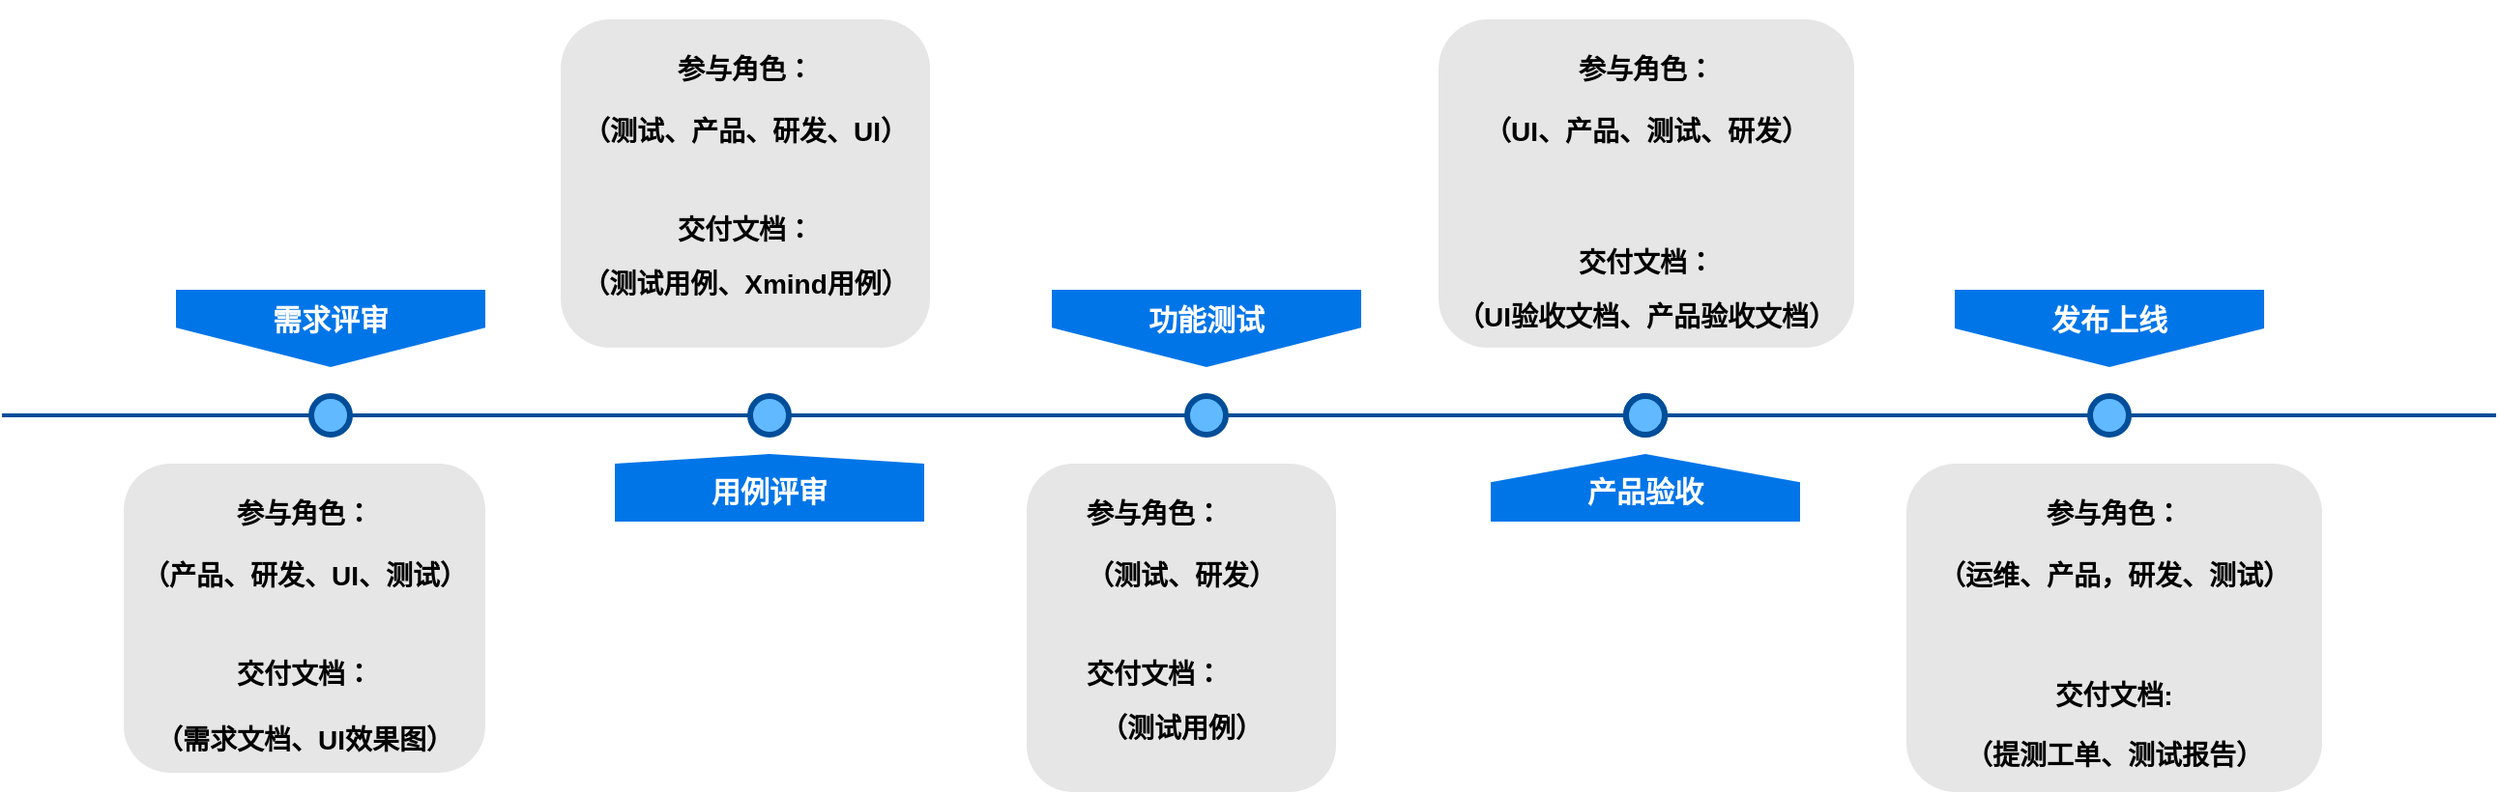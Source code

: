 <mxfile version="15.1.0" type="github"><diagram name="Page-1" id="82e54ff1-d628-8f03-85c4-9753963a91cd"><mxGraphModel dx="1278" dy="613" grid="1" gridSize="10" guides="1" tooltips="1" connect="1" arrows="1" fold="1" page="1" pageScale="1" pageWidth="1100" pageHeight="850" background="none" math="0" shadow="0"><root><mxCell id="0"/><mxCell id="1" parent="0"/><mxCell id="4ec97bd9e5d20128-1" value="" style="line;strokeWidth=2;html=1;fillColor=none;fontSize=28;fontColor=#004D99;strokeColor=#004D99;" parent="1" vertex="1"><mxGeometry x="30" y="400" width="1290" height="10" as="geometry"/></mxCell><mxCell id="4ec97bd9e5d20128-5" value="&lt;b&gt;需求评审&lt;/b&gt;" style="shape=offPageConnector;whiteSpace=wrap;html=1;fillColor=#0075E8;fontSize=15;fontColor=#FFFFFF;size=0.509;verticalAlign=top;strokeColor=none;" parent="1" vertex="1"><mxGeometry x="120" y="340" width="160" height="40" as="geometry"/></mxCell><mxCell id="4ec97bd9e5d20128-6" value="&lt;b&gt;功能测试&lt;/b&gt;" style="shape=offPageConnector;whiteSpace=wrap;html=1;fillColor=#0075E8;fontSize=15;fontColor=#FFFFFF;size=0.509;verticalAlign=top;strokeColor=none;" parent="1" vertex="1"><mxGeometry x="573" y="340" width="160" height="40" as="geometry"/></mxCell><mxCell id="4ec97bd9e5d20128-7" value="&lt;b&gt;用例评审&lt;/b&gt;" style="shape=offPageConnector;whiteSpace=wrap;html=1;fillColor=#0075E8;fontSize=15;fontColor=#FFFFFF;size=0.143;flipV=1;verticalAlign=bottom;strokeColor=none;spacingBottom=4;" parent="1" vertex="1"><mxGeometry x="347" y="425" width="160" height="35" as="geometry"/></mxCell><mxCell id="4ec97bd9e5d20128-8" value="&lt;b&gt;产品验收&lt;/b&gt;" style="shape=offPageConnector;whiteSpace=wrap;html=1;fillColor=#0075E8;fontSize=15;fontColor=#FFFFFF;size=0.418;flipV=1;verticalAlign=bottom;strokeColor=none;spacingBottom=4;" parent="1" vertex="1"><mxGeometry x="800" y="425" width="160" height="35" as="geometry"/></mxCell><mxCell id="4ec97bd9e5d20128-9" value="" style="ellipse;whiteSpace=wrap;html=1;fillColor=#61BAFF;fontSize=28;fontColor=#004D99;strokeWidth=3;strokeColor=#004D99;" parent="1" vertex="1"><mxGeometry x="190" y="395" width="20" height="20" as="geometry"/></mxCell><mxCell id="4ec97bd9e5d20128-10" value="" style="ellipse;whiteSpace=wrap;html=1;fillColor=#61BAFF;fontSize=28;fontColor=#004D99;strokeWidth=3;strokeColor=#004D99;" parent="1" vertex="1"><mxGeometry x="417" y="395" width="20" height="20" as="geometry"/></mxCell><mxCell id="4ec97bd9e5d20128-11" value="" style="ellipse;whiteSpace=wrap;html=1;fillColor=#61BAFF;fontSize=28;fontColor=#004D99;strokeWidth=3;strokeColor=#004D99;" parent="1" vertex="1"><mxGeometry x="643" y="395" width="20" height="20" as="geometry"/></mxCell><mxCell id="4ec97bd9e5d20128-14" value="&lt;h1&gt;&lt;div&gt;&lt;font style=&quot;font-size: 14px&quot;&gt;参与角色：&lt;/font&gt;&lt;/div&gt;&lt;font style=&quot;font-size: 14px&quot;&gt;（产品、研发、UI、测试）&lt;br&gt;&lt;br&gt;&lt;div&gt;&lt;div&gt;交付文档：&lt;/div&gt;&lt;br&gt;（需求文档、UI效果图）&lt;/div&gt;&lt;/font&gt;&lt;/h1&gt;" style="text;html=1;spacing=5;spacingTop=-20;whiteSpace=wrap;overflow=hidden;strokeColor=none;strokeWidth=3;fillColor=#E6E6E6;fontSize=13;fontColor=#000000;align=center;rounded=1;" parent="1" vertex="1"><mxGeometry x="93" y="430" width="187" height="160" as="geometry"/></mxCell><mxCell id="4ec97bd9e5d20128-16" value="&lt;h1&gt;&lt;div&gt;&lt;span style=&quot;font-size: 14px&quot;&gt;参与角色：&lt;/span&gt;&lt;/div&gt;&lt;font style=&quot;font-size: 14px&quot;&gt;（测试、产品、研发、UI）&lt;br&gt;&lt;br&gt;&lt;div&gt;&lt;span&gt;交付文档：&lt;/span&gt;&lt;/div&gt;（测试用例、Xmind用例）&lt;/font&gt;&lt;/h1&gt;" style="text;html=1;spacing=5;spacingTop=-20;whiteSpace=wrap;overflow=hidden;strokeColor=none;strokeWidth=3;fillColor=#E6E6E6;fontSize=13;fontColor=#000000;align=center;rounded=1;" parent="1" vertex="1"><mxGeometry x="319" y="200" width="191" height="170" as="geometry"/></mxCell><mxCell id="4ec97bd9e5d20128-17" value="&lt;h1&gt;&lt;div style=&quot;text-align: left&quot;&gt;&lt;span style=&quot;font-size: 14px&quot;&gt;参与角色：&lt;/span&gt;&lt;/div&gt;&lt;span style=&quot;font-size: 14px&quot;&gt;（测试、研发）&lt;br&gt;&lt;br&gt;&lt;div style=&quot;text-align: left&quot;&gt;&lt;span&gt;交付文档：&lt;/span&gt;&lt;/div&gt;（测试用例）&lt;/span&gt;&lt;/h1&gt;" style="text;html=1;spacing=5;spacingTop=-20;whiteSpace=wrap;overflow=hidden;strokeColor=none;strokeWidth=3;fillColor=#E6E6E6;fontSize=13;fontColor=#000000;align=center;rounded=1;" parent="1" vertex="1"><mxGeometry x="560" y="430" width="160" height="170" as="geometry"/></mxCell><mxCell id="4ec97bd9e5d20128-18" value="&lt;h1&gt;&lt;div&gt;&lt;span style=&quot;font-size: 14px&quot;&gt;参与角色：&lt;/span&gt;&lt;/div&gt;&lt;span style=&quot;font-size: 14px&quot;&gt;（UI、产品、测试、研发）&lt;/span&gt;&lt;/h1&gt;&lt;h1&gt;&lt;span style=&quot;font-size: 14px&quot;&gt;&lt;br&gt;&lt;div&gt;&lt;span&gt;交付文档：&lt;/span&gt;&lt;/div&gt;（UI验收文档、产品验收文档）&lt;/span&gt;&lt;/h1&gt;" style="text;html=1;spacing=5;spacingTop=-20;whiteSpace=wrap;overflow=hidden;strokeColor=none;strokeWidth=3;fillColor=#E6E6E6;fontSize=13;fontColor=#000000;align=center;rounded=1;" parent="1" vertex="1"><mxGeometry x="773" y="200" width="215" height="170" as="geometry"/></mxCell><mxCell id="4ec97bd9e5d20128-13" value="" style="ellipse;whiteSpace=wrap;html=1;fillColor=#61BAFF;fontSize=28;fontColor=#004D99;strokeWidth=3;strokeColor=#004D99;" parent="1" vertex="1"><mxGeometry x="870" y="395" width="20" height="20" as="geometry"/></mxCell><mxCell id="p6MtugUMs4PUMte8aq2O-22" value="" style="ellipse;whiteSpace=wrap;html=1;fillColor=#61BAFF;fontSize=28;fontColor=#004D99;strokeWidth=3;strokeColor=#004D99;" vertex="1" parent="1"><mxGeometry x="870" y="395" width="20" height="20" as="geometry"/></mxCell><mxCell id="p6MtugUMs4PUMte8aq2O-23" value="" style="ellipse;whiteSpace=wrap;html=1;fillColor=#61BAFF;fontSize=28;fontColor=#004D99;strokeWidth=3;strokeColor=#004D99;" vertex="1" parent="1"><mxGeometry x="1110" y="395" width="20" height="20" as="geometry"/></mxCell><mxCell id="p6MtugUMs4PUMte8aq2O-25" value="&lt;b&gt;发布上线&lt;/b&gt;" style="shape=offPageConnector;whiteSpace=wrap;html=1;fillColor=#0075E8;fontSize=15;fontColor=#FFFFFF;size=0.5;verticalAlign=top;strokeColor=none;" vertex="1" parent="1"><mxGeometry x="1040" y="340" width="160" height="40" as="geometry"/></mxCell><mxCell id="p6MtugUMs4PUMte8aq2O-26" value="&lt;h1&gt;&lt;font&gt;&lt;font style=&quot;font-size: 14px&quot;&gt;参与角色：&lt;br&gt;（运维、产品，研发、测试）&lt;br&gt;&lt;font&gt;&lt;br&gt;&lt;font&gt;交付文档:&lt;br&gt;&lt;/font&gt;&lt;/font&gt;&lt;span&gt;（提测工单、测试报告）&lt;/span&gt;&lt;/font&gt;&lt;br&gt;&lt;/font&gt;&lt;/h1&gt;" style="text;html=1;spacing=5;spacingTop=-20;whiteSpace=wrap;overflow=hidden;strokeColor=none;strokeWidth=3;fillColor=#E6E6E6;fontSize=13;fontColor=#000000;align=center;rounded=1;" vertex="1" parent="1"><mxGeometry x="1015" y="430" width="215" height="170" as="geometry"/></mxCell></root></mxGraphModel></diagram></mxfile>